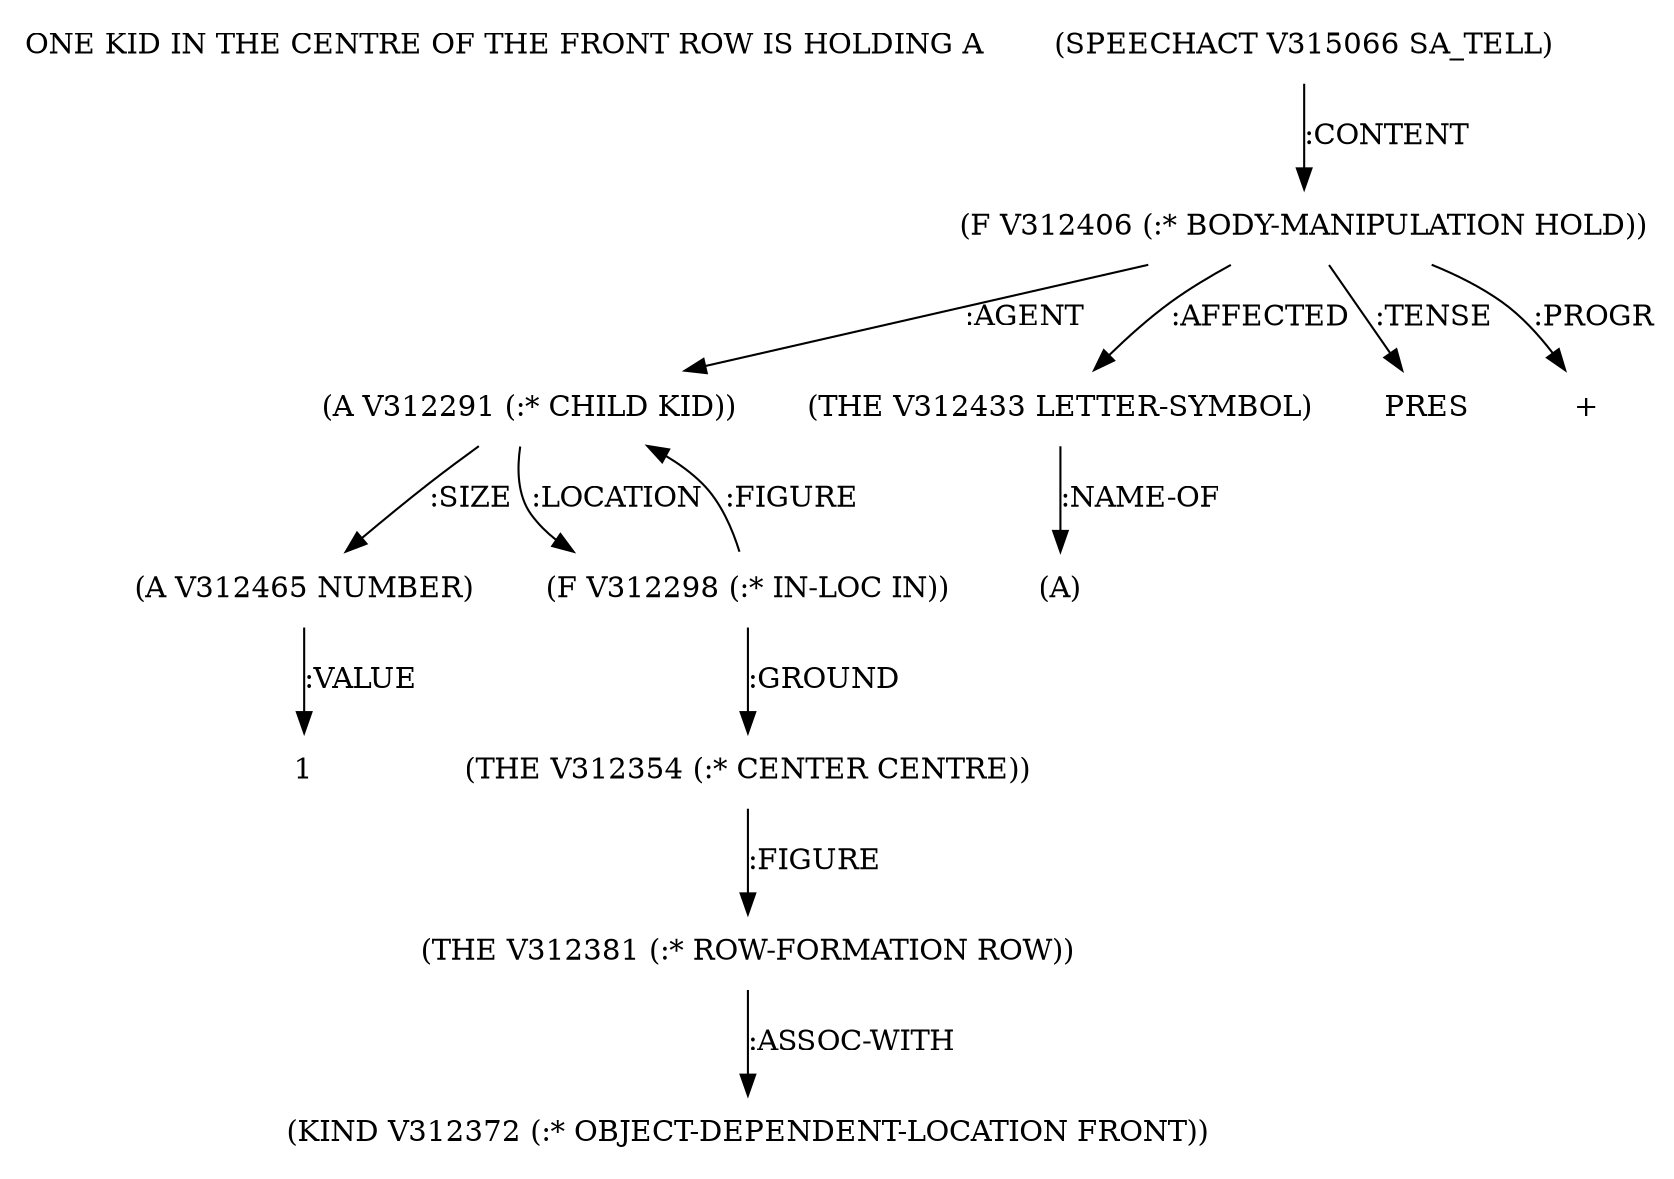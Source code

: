 digraph Terms {
  node [shape=none]
  "ONE KID IN THE CENTRE OF THE FRONT ROW IS HOLDING A"
  "V315066" [label="(SPEECHACT V315066 SA_TELL)"]
  "V315066" -> "V312406" [label=":CONTENT"]
  "V312406" [label="(F V312406 (:* BODY-MANIPULATION HOLD))"]
  "V312406" -> "V312291" [label=":AGENT"]
  "V312406" -> "V312433" [label=":AFFECTED"]
  "V312406" -> "NT323785" [label=":TENSE"]
  "NT323785" [label="PRES"]
  "V312406" -> "NT323786" [label=":PROGR"]
  "NT323786" [label="+"]
  "V312291" [label="(A V312291 (:* CHILD KID))"]
  "V312291" -> "V312465" [label=":SIZE"]
  "V312291" -> "V312298" [label=":LOCATION"]
  "V312465" [label="(A V312465 NUMBER)"]
  "V312465" -> "NT323787" [label=":VALUE"]
  "NT323787" [label="1"]
  "V312298" [label="(F V312298 (:* IN-LOC IN))"]
  "V312298" -> "V312354" [label=":GROUND"]
  "V312298" -> "V312291" [label=":FIGURE"]
  "V312354" [label="(THE V312354 (:* CENTER CENTRE))"]
  "V312354" -> "V312381" [label=":FIGURE"]
  "V312381" [label="(THE V312381 (:* ROW-FORMATION ROW))"]
  "V312381" -> "V312372" [label=":ASSOC-WITH"]
  "V312372" [label="(KIND V312372 (:* OBJECT-DEPENDENT-LOCATION FRONT))"]
  "V312433" [label="(THE V312433 LETTER-SYMBOL)"]
  "V312433" -> "NT323788" [label=":NAME-OF"]
  "NT323788" [label="(A)"]
}
